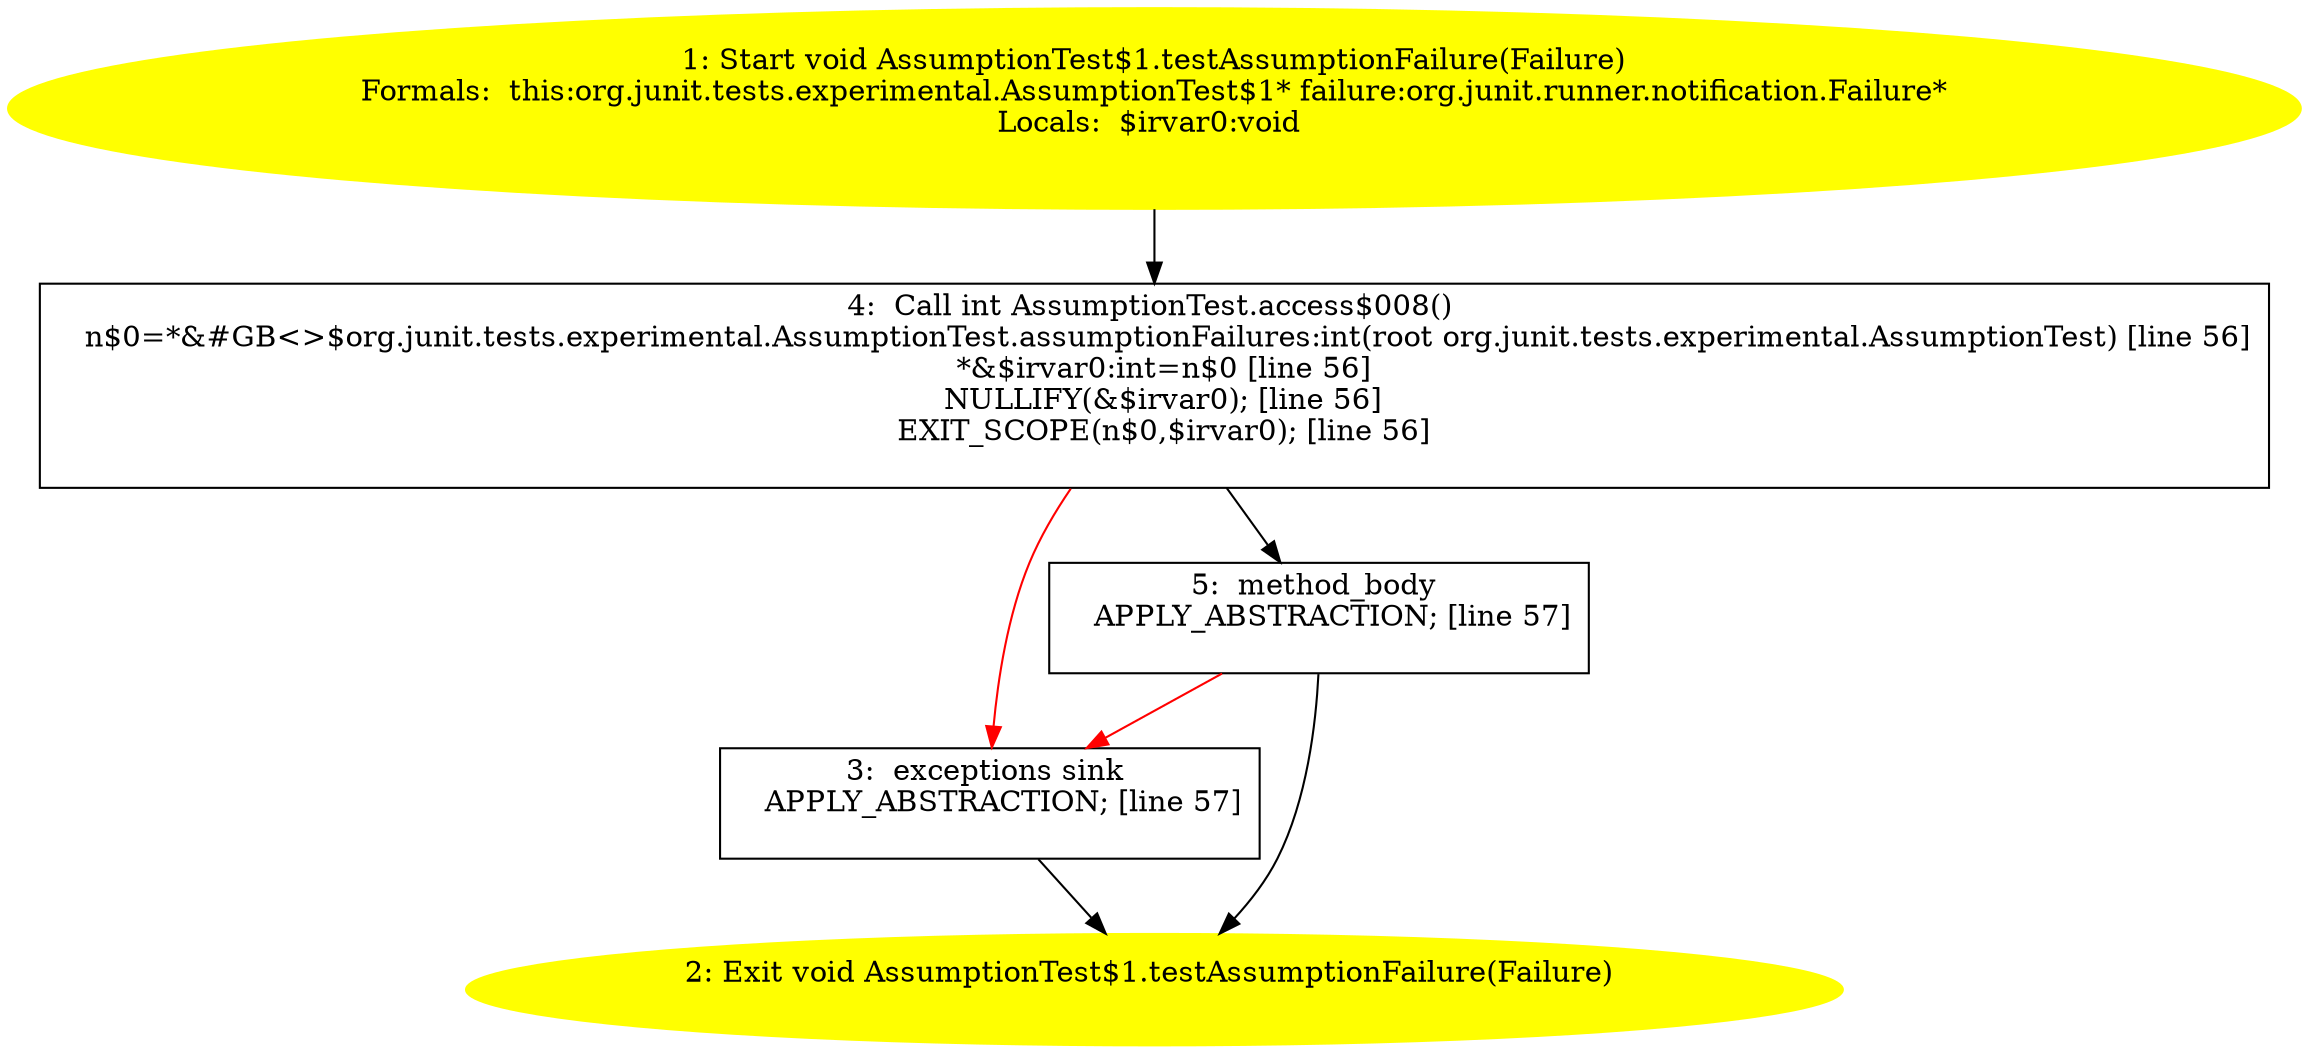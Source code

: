 /* @generated */
digraph cfg {
"org.junit.tests.experimental.AssumptionTest$1.testAssumptionFailure(org.junit.runner.notification.Fa.750c0c867c28cb8ae747d5b93baadaf4_1" [label="1: Start void AssumptionTest$1.testAssumptionFailure(Failure)\nFormals:  this:org.junit.tests.experimental.AssumptionTest$1* failure:org.junit.runner.notification.Failure*\nLocals:  $irvar0:void \n  " color=yellow style=filled]
	

	 "org.junit.tests.experimental.AssumptionTest$1.testAssumptionFailure(org.junit.runner.notification.Fa.750c0c867c28cb8ae747d5b93baadaf4_1" -> "org.junit.tests.experimental.AssumptionTest$1.testAssumptionFailure(org.junit.runner.notification.Fa.750c0c867c28cb8ae747d5b93baadaf4_4" ;
"org.junit.tests.experimental.AssumptionTest$1.testAssumptionFailure(org.junit.runner.notification.Fa.750c0c867c28cb8ae747d5b93baadaf4_2" [label="2: Exit void AssumptionTest$1.testAssumptionFailure(Failure) \n  " color=yellow style=filled]
	

"org.junit.tests.experimental.AssumptionTest$1.testAssumptionFailure(org.junit.runner.notification.Fa.750c0c867c28cb8ae747d5b93baadaf4_3" [label="3:  exceptions sink \n   APPLY_ABSTRACTION; [line 57]\n " shape="box"]
	

	 "org.junit.tests.experimental.AssumptionTest$1.testAssumptionFailure(org.junit.runner.notification.Fa.750c0c867c28cb8ae747d5b93baadaf4_3" -> "org.junit.tests.experimental.AssumptionTest$1.testAssumptionFailure(org.junit.runner.notification.Fa.750c0c867c28cb8ae747d5b93baadaf4_2" ;
"org.junit.tests.experimental.AssumptionTest$1.testAssumptionFailure(org.junit.runner.notification.Fa.750c0c867c28cb8ae747d5b93baadaf4_4" [label="4:  Call int AssumptionTest.access$008() \n   n$0=*&#GB<>$org.junit.tests.experimental.AssumptionTest.assumptionFailures:int(root org.junit.tests.experimental.AssumptionTest) [line 56]\n  *&$irvar0:int=n$0 [line 56]\n  NULLIFY(&$irvar0); [line 56]\n  EXIT_SCOPE(n$0,$irvar0); [line 56]\n " shape="box"]
	

	 "org.junit.tests.experimental.AssumptionTest$1.testAssumptionFailure(org.junit.runner.notification.Fa.750c0c867c28cb8ae747d5b93baadaf4_4" -> "org.junit.tests.experimental.AssumptionTest$1.testAssumptionFailure(org.junit.runner.notification.Fa.750c0c867c28cb8ae747d5b93baadaf4_5" ;
	 "org.junit.tests.experimental.AssumptionTest$1.testAssumptionFailure(org.junit.runner.notification.Fa.750c0c867c28cb8ae747d5b93baadaf4_4" -> "org.junit.tests.experimental.AssumptionTest$1.testAssumptionFailure(org.junit.runner.notification.Fa.750c0c867c28cb8ae747d5b93baadaf4_3" [color="red" ];
"org.junit.tests.experimental.AssumptionTest$1.testAssumptionFailure(org.junit.runner.notification.Fa.750c0c867c28cb8ae747d5b93baadaf4_5" [label="5:  method_body \n   APPLY_ABSTRACTION; [line 57]\n " shape="box"]
	

	 "org.junit.tests.experimental.AssumptionTest$1.testAssumptionFailure(org.junit.runner.notification.Fa.750c0c867c28cb8ae747d5b93baadaf4_5" -> "org.junit.tests.experimental.AssumptionTest$1.testAssumptionFailure(org.junit.runner.notification.Fa.750c0c867c28cb8ae747d5b93baadaf4_2" ;
	 "org.junit.tests.experimental.AssumptionTest$1.testAssumptionFailure(org.junit.runner.notification.Fa.750c0c867c28cb8ae747d5b93baadaf4_5" -> "org.junit.tests.experimental.AssumptionTest$1.testAssumptionFailure(org.junit.runner.notification.Fa.750c0c867c28cb8ae747d5b93baadaf4_3" [color="red" ];
}
